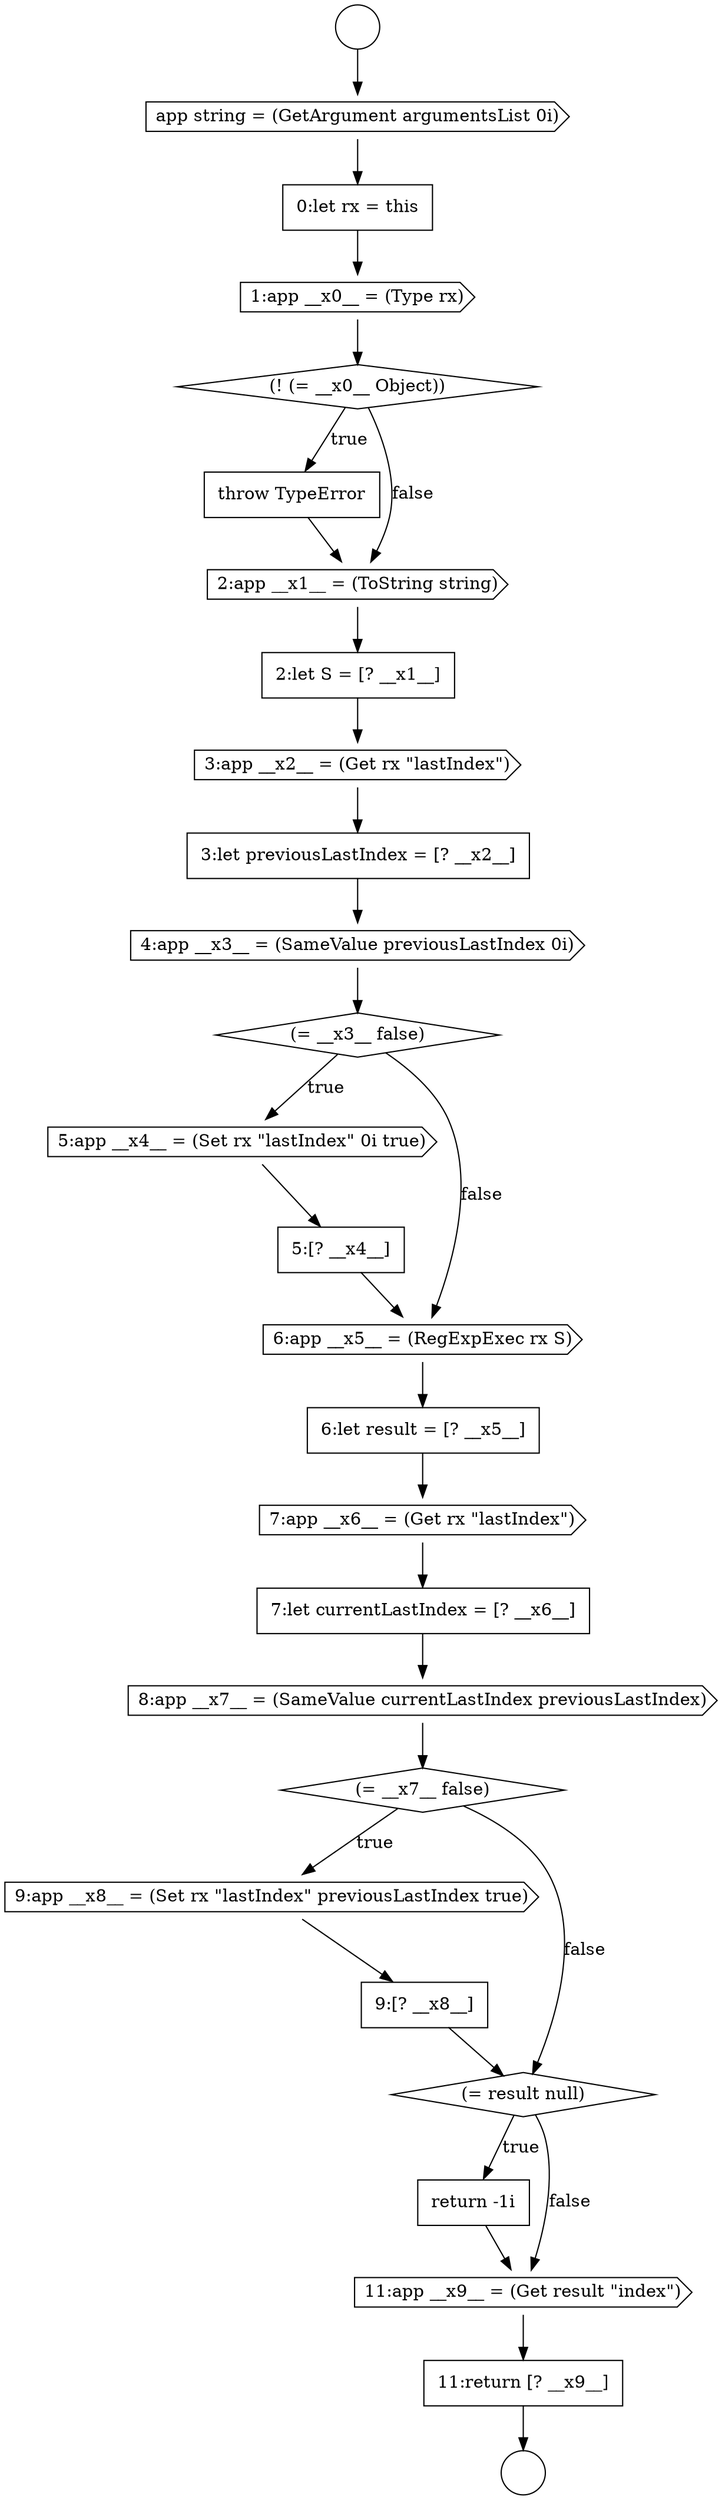 digraph {
  node14284 [shape=none, margin=0, label=<<font color="black">
    <table border="0" cellborder="1" cellspacing="0" cellpadding="10">
      <tr><td align="left">return -1i</td></tr>
    </table>
  </font>> color="black" fillcolor="white" style=filled]
  node14263 [shape=none, margin=0, label=<<font color="black">
    <table border="0" cellborder="1" cellspacing="0" cellpadding="10">
      <tr><td align="left">0:let rx = this</td></tr>
    </table>
  </font>> color="black" fillcolor="white" style=filled]
  node14276 [shape=none, margin=0, label=<<font color="black">
    <table border="0" cellborder="1" cellspacing="0" cellpadding="10">
      <tr><td align="left">6:let result = [? __x5__]</td></tr>
    </table>
  </font>> color="black" fillcolor="white" style=filled]
  node14271 [shape=cds, label=<<font color="black">4:app __x3__ = (SameValue previousLastIndex 0i)</font>> color="black" fillcolor="white" style=filled]
  node14281 [shape=cds, label=<<font color="black">9:app __x8__ = (Set rx &quot;lastIndex&quot; previousLastIndex true)</font>> color="black" fillcolor="white" style=filled]
  node14286 [shape=none, margin=0, label=<<font color="black">
    <table border="0" cellborder="1" cellspacing="0" cellpadding="10">
      <tr><td align="left">11:return [? __x9__]</td></tr>
    </table>
  </font>> color="black" fillcolor="white" style=filled]
  node14262 [shape=cds, label=<<font color="black">app string = (GetArgument argumentsList 0i)</font>> color="black" fillcolor="white" style=filled]
  node14265 [shape=diamond, label=<<font color="black">(! (= __x0__ Object))</font>> color="black" fillcolor="white" style=filled]
  node14282 [shape=none, margin=0, label=<<font color="black">
    <table border="0" cellborder="1" cellspacing="0" cellpadding="10">
      <tr><td align="left">9:[? __x8__]</td></tr>
    </table>
  </font>> color="black" fillcolor="white" style=filled]
  node14274 [shape=none, margin=0, label=<<font color="black">
    <table border="0" cellborder="1" cellspacing="0" cellpadding="10">
      <tr><td align="left">5:[? __x4__]</td></tr>
    </table>
  </font>> color="black" fillcolor="white" style=filled]
  node14261 [shape=circle label=" " color="black" fillcolor="white" style=filled]
  node14278 [shape=none, margin=0, label=<<font color="black">
    <table border="0" cellborder="1" cellspacing="0" cellpadding="10">
      <tr><td align="left">7:let currentLastIndex = [? __x6__]</td></tr>
    </table>
  </font>> color="black" fillcolor="white" style=filled]
  node14266 [shape=none, margin=0, label=<<font color="black">
    <table border="0" cellborder="1" cellspacing="0" cellpadding="10">
      <tr><td align="left">throw TypeError</td></tr>
    </table>
  </font>> color="black" fillcolor="white" style=filled]
  node14264 [shape=cds, label=<<font color="black">1:app __x0__ = (Type rx)</font>> color="black" fillcolor="white" style=filled]
  node14273 [shape=cds, label=<<font color="black">5:app __x4__ = (Set rx &quot;lastIndex&quot; 0i true)</font>> color="black" fillcolor="white" style=filled]
  node14260 [shape=circle label=" " color="black" fillcolor="white" style=filled]
  node14277 [shape=cds, label=<<font color="black">7:app __x6__ = (Get rx &quot;lastIndex&quot;)</font>> color="black" fillcolor="white" style=filled]
  node14270 [shape=none, margin=0, label=<<font color="black">
    <table border="0" cellborder="1" cellspacing="0" cellpadding="10">
      <tr><td align="left">3:let previousLastIndex = [? __x2__]</td></tr>
    </table>
  </font>> color="black" fillcolor="white" style=filled]
  node14267 [shape=cds, label=<<font color="black">2:app __x1__ = (ToString string)</font>> color="black" fillcolor="white" style=filled]
  node14285 [shape=cds, label=<<font color="black">11:app __x9__ = (Get result &quot;index&quot;)</font>> color="black" fillcolor="white" style=filled]
  node14280 [shape=diamond, label=<<font color="black">(= __x7__ false)</font>> color="black" fillcolor="white" style=filled]
  node14268 [shape=none, margin=0, label=<<font color="black">
    <table border="0" cellborder="1" cellspacing="0" cellpadding="10">
      <tr><td align="left">2:let S = [? __x1__]</td></tr>
    </table>
  </font>> color="black" fillcolor="white" style=filled]
  node14275 [shape=cds, label=<<font color="black">6:app __x5__ = (RegExpExec rx S)</font>> color="black" fillcolor="white" style=filled]
  node14272 [shape=diamond, label=<<font color="black">(= __x3__ false)</font>> color="black" fillcolor="white" style=filled]
  node14279 [shape=cds, label=<<font color="black">8:app __x7__ = (SameValue currentLastIndex previousLastIndex)</font>> color="black" fillcolor="white" style=filled]
  node14269 [shape=cds, label=<<font color="black">3:app __x2__ = (Get rx &quot;lastIndex&quot;)</font>> color="black" fillcolor="white" style=filled]
  node14283 [shape=diamond, label=<<font color="black">(= result null)</font>> color="black" fillcolor="white" style=filled]
  node14280 -> node14281 [label=<<font color="black">true</font>> color="black"]
  node14280 -> node14283 [label=<<font color="black">false</font>> color="black"]
  node14273 -> node14274 [ color="black"]
  node14278 -> node14279 [ color="black"]
  node14266 -> node14267 [ color="black"]
  node14262 -> node14263 [ color="black"]
  node14284 -> node14285 [ color="black"]
  node14260 -> node14262 [ color="black"]
  node14275 -> node14276 [ color="black"]
  node14272 -> node14273 [label=<<font color="black">true</font>> color="black"]
  node14272 -> node14275 [label=<<font color="black">false</font>> color="black"]
  node14269 -> node14270 [ color="black"]
  node14276 -> node14277 [ color="black"]
  node14277 -> node14278 [ color="black"]
  node14283 -> node14284 [label=<<font color="black">true</font>> color="black"]
  node14283 -> node14285 [label=<<font color="black">false</font>> color="black"]
  node14268 -> node14269 [ color="black"]
  node14263 -> node14264 [ color="black"]
  node14286 -> node14261 [ color="black"]
  node14279 -> node14280 [ color="black"]
  node14281 -> node14282 [ color="black"]
  node14285 -> node14286 [ color="black"]
  node14264 -> node14265 [ color="black"]
  node14271 -> node14272 [ color="black"]
  node14267 -> node14268 [ color="black"]
  node14274 -> node14275 [ color="black"]
  node14270 -> node14271 [ color="black"]
  node14282 -> node14283 [ color="black"]
  node14265 -> node14266 [label=<<font color="black">true</font>> color="black"]
  node14265 -> node14267 [label=<<font color="black">false</font>> color="black"]
}

